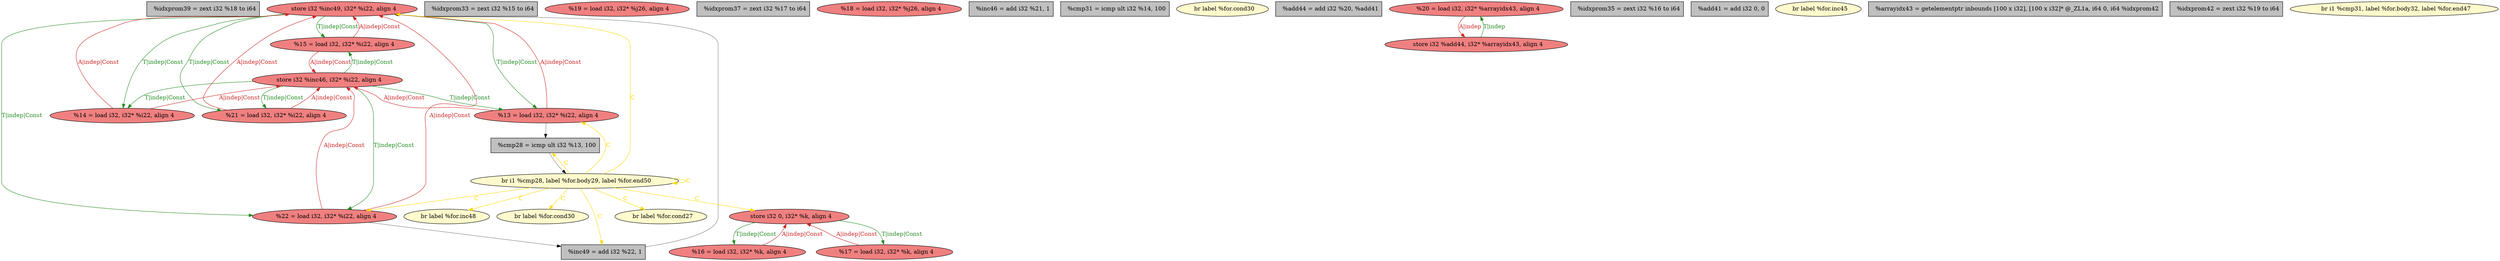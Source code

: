 
digraph G {


node630 [fillcolor=grey,label="  %idxprom39 = zext i32 %18 to i64",shape=rectangle,style=filled ]
node627 [fillcolor=lightcoral,label="  store i32 %inc49, i32* %i22, align 4",shape=ellipse,style=filled ]
node628 [fillcolor=lightcoral,label="  store i32 %inc46, i32* %i22, align 4",shape=ellipse,style=filled ]
node626 [fillcolor=grey,label="  %idxprom33 = zext i32 %15 to i64",shape=rectangle,style=filled ]
node625 [fillcolor=lemonchiffon,label="  br label %for.cond30",shape=ellipse,style=filled ]
node621 [fillcolor=lightcoral,label="  %19 = load i32, i32* %j26, align 4",shape=ellipse,style=filled ]
node618 [fillcolor=grey,label="  %idxprom37 = zext i32 %17 to i64",shape=rectangle,style=filled ]
node617 [fillcolor=lightcoral,label="  %17 = load i32, i32* %k, align 4",shape=ellipse,style=filled ]
node619 [fillcolor=lightcoral,label="  %18 = load i32, i32* %j26, align 4",shape=ellipse,style=filled ]
node616 [fillcolor=lightcoral,label="  %15 = load i32, i32* %i22, align 4",shape=ellipse,style=filled ]
node603 [fillcolor=grey,label="  %inc46 = add i32 %21, 1",shape=rectangle,style=filled ]
node604 [fillcolor=lightcoral,label="  %22 = load i32, i32* %i22, align 4",shape=ellipse,style=filled ]
node601 [fillcolor=grey,label="  %inc49 = add i32 %22, 1",shape=rectangle,style=filled ]
node615 [fillcolor=lightcoral,label="  %13 = load i32, i32* %i22, align 4",shape=ellipse,style=filled ]
node610 [fillcolor=grey,label="  %cmp31 = icmp ult i32 %14, 100",shape=rectangle,style=filled ]
node600 [fillcolor=lemonchiffon,label="  br label %for.cond30",shape=ellipse,style=filled ]
node614 [fillcolor=lightcoral,label="  store i32 0, i32* %k, align 4",shape=ellipse,style=filled ]
node602 [fillcolor=grey,label="  %add44 = add i32 %20, %add41",shape=rectangle,style=filled ]
node599 [fillcolor=lemonchiffon,label="  br label %for.cond27",shape=ellipse,style=filled ]
node608 [fillcolor=lightcoral,label="  %20 = load i32, i32* %arrayidx43, align 4",shape=ellipse,style=filled ]
node624 [fillcolor=grey,label="  %idxprom35 = zext i32 %16 to i64",shape=rectangle,style=filled ]
node598 [fillcolor=lightcoral,label="  %16 = load i32, i32* %k, align 4",shape=ellipse,style=filled ]
node605 [fillcolor=lightcoral,label="  %14 = load i32, i32* %i22, align 4",shape=ellipse,style=filled ]
node607 [fillcolor=lemonchiffon,label="  br label %for.inc48",shape=ellipse,style=filled ]
node611 [fillcolor=grey,label="  %cmp28 = icmp ult i32 %13, 100",shape=rectangle,style=filled ]
node606 [fillcolor=grey,label="  %add41 = add i32 0, 0",shape=rectangle,style=filled ]
node629 [fillcolor=lightcoral,label="  store i32 %add44, i32* %arrayidx43, align 4",shape=ellipse,style=filled ]
node622 [fillcolor=lightcoral,label="  %21 = load i32, i32* %i22, align 4",shape=ellipse,style=filled ]
node609 [fillcolor=lemonchiffon,label="  br label %for.inc45",shape=ellipse,style=filled ]
node612 [fillcolor=lemonchiffon,label="  br i1 %cmp28, label %for.body29, label %for.end50",shape=ellipse,style=filled ]
node623 [fillcolor=grey,label="  %arrayidx43 = getelementptr inbounds [100 x i32], [100 x i32]* @_ZL1a, i64 0, i64 %idxprom42",shape=rectangle,style=filled ]
node620 [fillcolor=grey,label="  %idxprom42 = zext i32 %19 to i64",shape=rectangle,style=filled ]
node613 [fillcolor=lemonchiffon,label="  br i1 %cmp31, label %for.body32, label %for.end47",shape=ellipse,style=filled ]

node612->node607 [style=solid,color=gold,label="C",penwidth=1.0,fontcolor=gold ]
node612->node627 [style=solid,color=gold,label="C",penwidth=1.0,fontcolor=gold ]
node604->node627 [style=solid,color=firebrick3,label="A|indep|Const",penwidth=1.0,fontcolor=firebrick3 ]
node604->node601 [style=solid,color=black,label="",penwidth=0.5,fontcolor=black ]
node601->node627 [style=solid,color=black,label="",penwidth=0.5,fontcolor=black ]
node605->node628 [style=solid,color=firebrick3,label="A|indep|Const",penwidth=1.0,fontcolor=firebrick3 ]
node612->node601 [style=solid,color=gold,label="C",penwidth=1.0,fontcolor=gold ]
node629->node608 [style=solid,color=forestgreen,label="T|indep",penwidth=1.0,fontcolor=forestgreen ]
node612->node604 [style=solid,color=gold,label="C",penwidth=1.0,fontcolor=gold ]
node612->node611 [style=solid,color=gold,label="C",penwidth=1.0,fontcolor=gold ]
node627->node616 [style=solid,color=forestgreen,label="T|indep|Const",penwidth=1.0,fontcolor=forestgreen ]
node615->node611 [style=solid,color=black,label="",penwidth=0.5,fontcolor=black ]
node616->node628 [style=solid,color=firebrick3,label="A|indep|Const",penwidth=1.0,fontcolor=firebrick3 ]
node612->node612 [style=solid,color=gold,label="C",penwidth=1.0,fontcolor=gold ]
node627->node604 [style=solid,color=forestgreen,label="T|indep|Const",penwidth=1.0,fontcolor=forestgreen ]
node608->node629 [style=solid,color=firebrick3,label="A|indep",penwidth=1.0,fontcolor=firebrick3 ]
node616->node627 [style=solid,color=firebrick3,label="A|indep|Const",penwidth=1.0,fontcolor=firebrick3 ]
node627->node615 [style=solid,color=forestgreen,label="T|indep|Const",penwidth=1.0,fontcolor=forestgreen ]
node628->node616 [style=solid,color=forestgreen,label="T|indep|Const",penwidth=1.0,fontcolor=forestgreen ]
node612->node615 [style=solid,color=gold,label="C",penwidth=1.0,fontcolor=gold ]
node605->node627 [style=solid,color=firebrick3,label="A|indep|Const",penwidth=1.0,fontcolor=firebrick3 ]
node627->node605 [style=solid,color=forestgreen,label="T|indep|Const",penwidth=1.0,fontcolor=forestgreen ]
node615->node628 [style=solid,color=firebrick3,label="A|indep|Const",penwidth=1.0,fontcolor=firebrick3 ]
node628->node605 [style=solid,color=forestgreen,label="T|indep|Const",penwidth=1.0,fontcolor=forestgreen ]
node627->node622 [style=solid,color=forestgreen,label="T|indep|Const",penwidth=1.0,fontcolor=forestgreen ]
node622->node627 [style=solid,color=firebrick3,label="A|indep|Const",penwidth=1.0,fontcolor=firebrick3 ]
node612->node599 [style=solid,color=gold,label="C",penwidth=1.0,fontcolor=gold ]
node612->node614 [style=solid,color=gold,label="C",penwidth=1.0,fontcolor=gold ]
node617->node614 [style=solid,color=firebrick3,label="A|indep|Const",penwidth=1.0,fontcolor=firebrick3 ]
node628->node622 [style=solid,color=forestgreen,label="T|indep|Const",penwidth=1.0,fontcolor=forestgreen ]
node614->node617 [style=solid,color=forestgreen,label="T|indep|Const",penwidth=1.0,fontcolor=forestgreen ]
node628->node604 [style=solid,color=forestgreen,label="T|indep|Const",penwidth=1.0,fontcolor=forestgreen ]
node615->node627 [style=solid,color=firebrick3,label="A|indep|Const",penwidth=1.0,fontcolor=firebrick3 ]
node604->node628 [style=solid,color=firebrick3,label="A|indep|Const",penwidth=1.0,fontcolor=firebrick3 ]
node614->node598 [style=solid,color=forestgreen,label="T|indep|Const",penwidth=1.0,fontcolor=forestgreen ]
node612->node625 [style=solid,color=gold,label="C",penwidth=1.0,fontcolor=gold ]
node622->node628 [style=solid,color=firebrick3,label="A|indep|Const",penwidth=1.0,fontcolor=firebrick3 ]
node628->node615 [style=solid,color=forestgreen,label="T|indep|Const",penwidth=1.0,fontcolor=forestgreen ]
node598->node614 [style=solid,color=firebrick3,label="A|indep|Const",penwidth=1.0,fontcolor=firebrick3 ]
node611->node612 [style=solid,color=black,label="",penwidth=0.5,fontcolor=black ]


}
